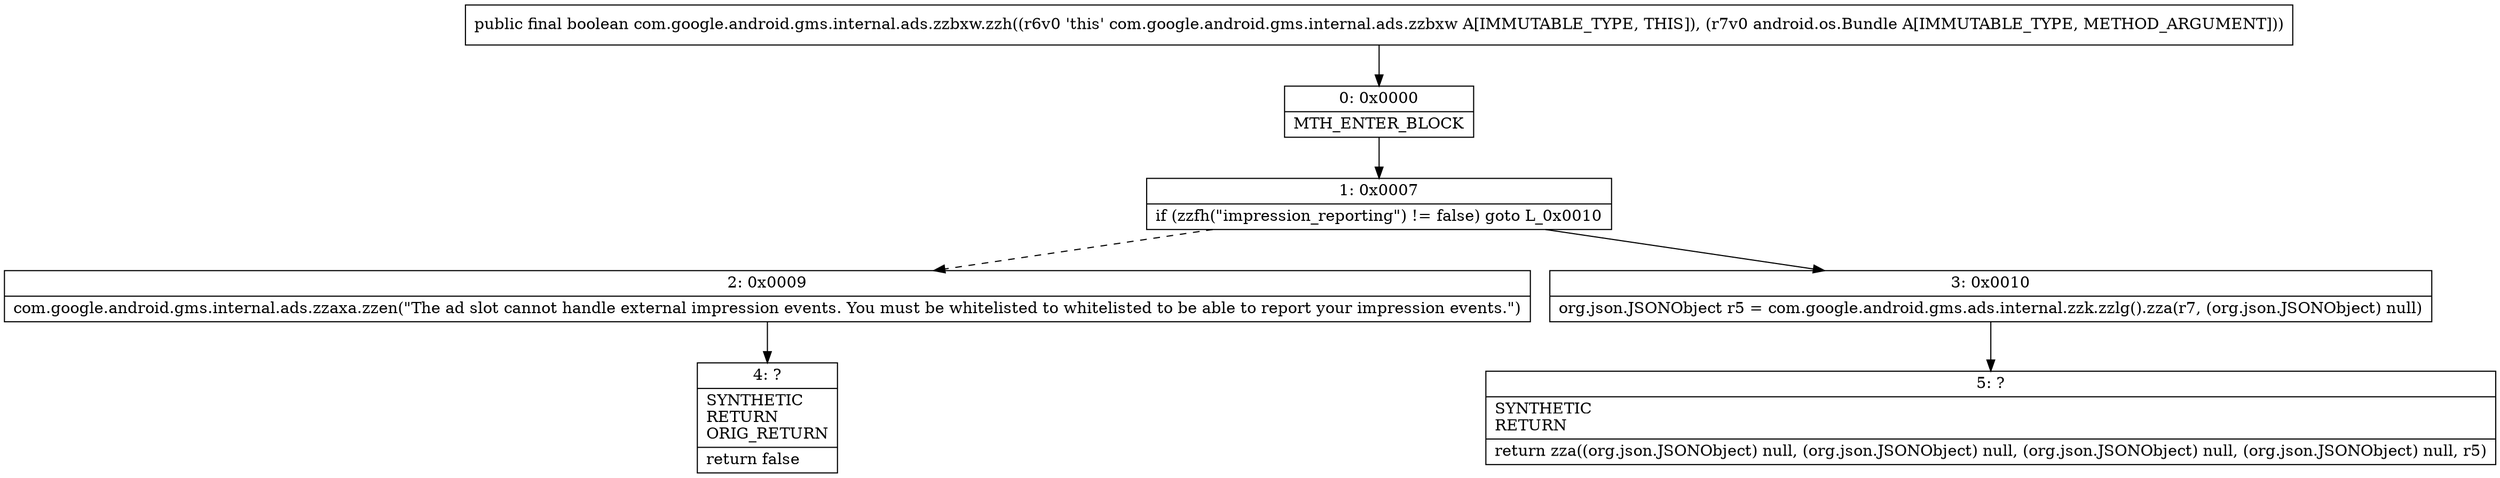 digraph "CFG forcom.google.android.gms.internal.ads.zzbxw.zzh(Landroid\/os\/Bundle;)Z" {
Node_0 [shape=record,label="{0\:\ 0x0000|MTH_ENTER_BLOCK\l}"];
Node_1 [shape=record,label="{1\:\ 0x0007|if (zzfh(\"impression_reporting\") != false) goto L_0x0010\l}"];
Node_2 [shape=record,label="{2\:\ 0x0009|com.google.android.gms.internal.ads.zzaxa.zzen(\"The ad slot cannot handle external impression events. You must be whitelisted to whitelisted to be able to report your impression events.\")\l}"];
Node_3 [shape=record,label="{3\:\ 0x0010|org.json.JSONObject r5 = com.google.android.gms.ads.internal.zzk.zzlg().zza(r7, (org.json.JSONObject) null)\l}"];
Node_4 [shape=record,label="{4\:\ ?|SYNTHETIC\lRETURN\lORIG_RETURN\l|return false\l}"];
Node_5 [shape=record,label="{5\:\ ?|SYNTHETIC\lRETURN\l|return zza((org.json.JSONObject) null, (org.json.JSONObject) null, (org.json.JSONObject) null, (org.json.JSONObject) null, r5)\l}"];
MethodNode[shape=record,label="{public final boolean com.google.android.gms.internal.ads.zzbxw.zzh((r6v0 'this' com.google.android.gms.internal.ads.zzbxw A[IMMUTABLE_TYPE, THIS]), (r7v0 android.os.Bundle A[IMMUTABLE_TYPE, METHOD_ARGUMENT])) }"];
MethodNode -> Node_0;
Node_0 -> Node_1;
Node_1 -> Node_2[style=dashed];
Node_1 -> Node_3;
Node_2 -> Node_4;
Node_3 -> Node_5;
}

